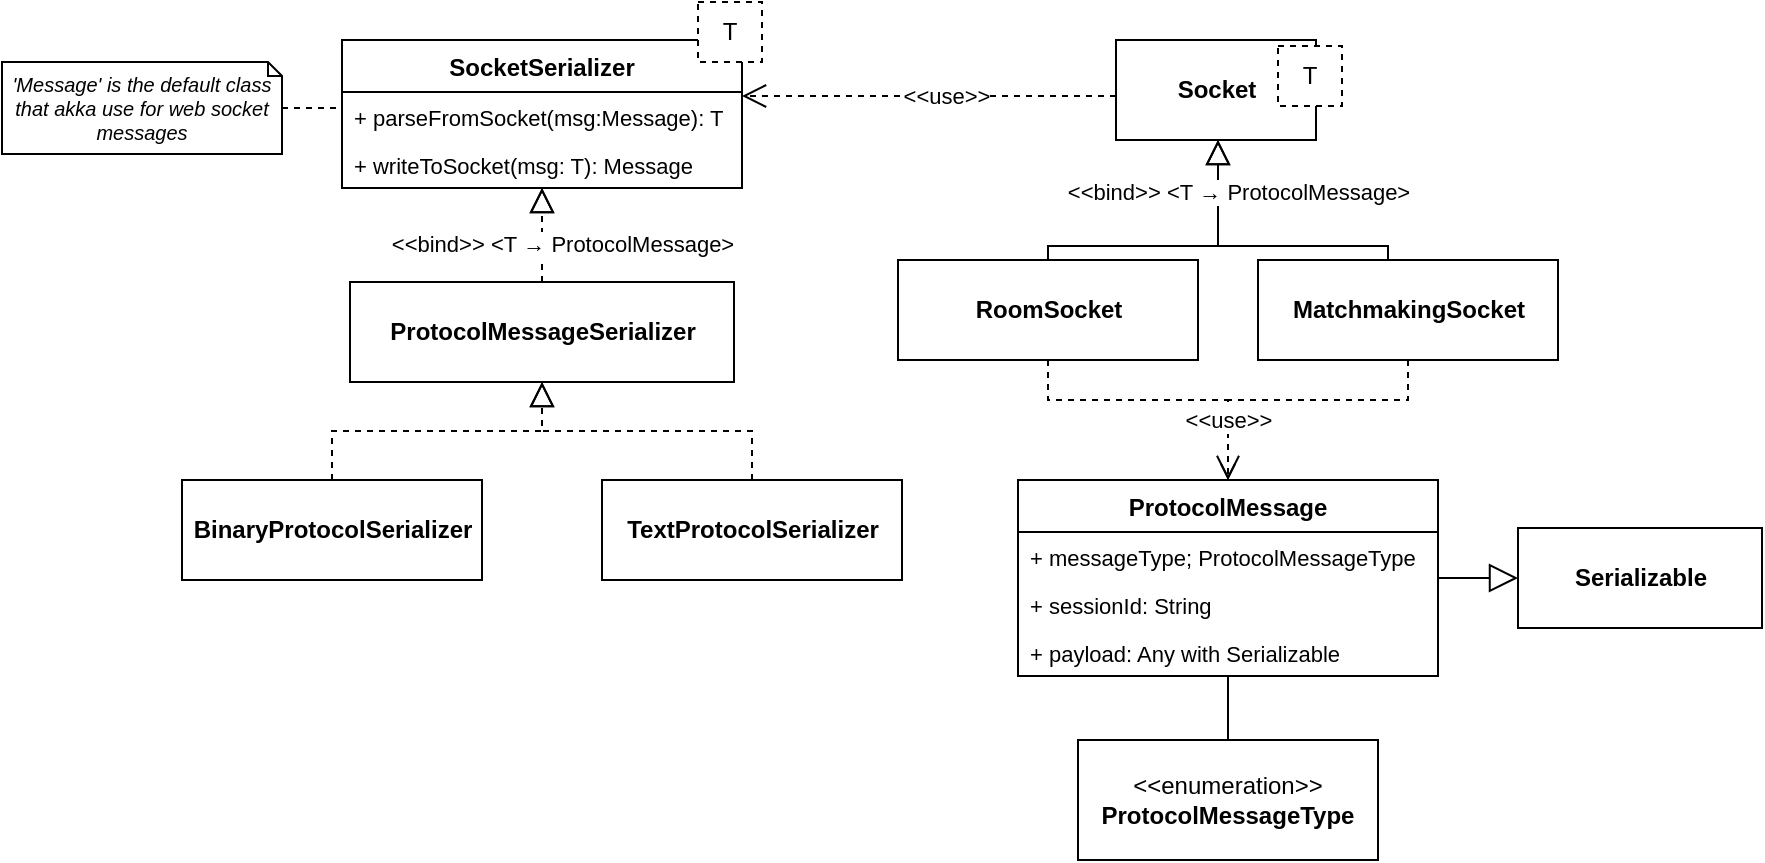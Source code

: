 <mxfile version="12.9.14" type="device"><diagram id="J6R34soOYHsx-g8DQk6V" name="Page-1"><mxGraphModel dx="2067" dy="689" grid="1" gridSize="10" guides="1" tooltips="1" connect="1" arrows="1" fold="1" page="1" pageScale="1" pageWidth="827" pageHeight="1169" math="0" shadow="0"><root><mxCell id="0"/><mxCell id="1" parent="0"/><mxCell id="grBcuVMxaUL_AUFp1VZL-1" style="edgeStyle=orthogonalEdgeStyle;rounded=0;orthogonalLoop=1;jettySize=auto;html=1;fontSize=11;endArrow=block;endFill=0;dashed=1;endSize=10;" parent="1" source="grBcuVMxaUL_AUFp1VZL-12" target="grBcuVMxaUL_AUFp1VZL-3" edge="1"><mxGeometry relative="1" as="geometry"/></mxCell><mxCell id="grBcuVMxaUL_AUFp1VZL-2" value="&lt;b&gt;BinaryProtocolSerializer&lt;/b&gt;" style="html=1;" parent="1" vertex="1"><mxGeometry x="80" y="370" width="150" height="50" as="geometry"/></mxCell><mxCell id="grBcuVMxaUL_AUFp1VZL-6" style="edgeStyle=orthogonalEdgeStyle;rounded=0;orthogonalLoop=1;jettySize=auto;html=1;dashed=1;startSize=6;endArrow=block;endFill=0;endSize=10;" parent="1" source="grBcuVMxaUL_AUFp1VZL-12" target="grBcuVMxaUL_AUFp1VZL-3" edge="1"><mxGeometry relative="1" as="geometry"/></mxCell><mxCell id="grBcuVMxaUL_AUFp1VZL-7" value="&amp;lt;&amp;lt;bind&amp;gt;&amp;gt; &amp;lt;T&amp;nbsp;→ ProtocolMessage&amp;gt;" style="edgeLabel;html=1;align=center;verticalAlign=middle;resizable=0;points=[];" parent="grBcuVMxaUL_AUFp1VZL-6" vertex="1" connectable="0"><mxGeometry x="-0.58" y="4" relative="1" as="geometry"><mxPoint x="14" y="-9" as="offset"/></mxGeometry></mxCell><mxCell id="grBcuVMxaUL_AUFp1VZL-8" style="edgeStyle=orthogonalEdgeStyle;rounded=0;orthogonalLoop=1;jettySize=auto;html=1;dashed=1;startSize=6;endArrow=block;endFill=0;endSize=10;" parent="1" source="grBcuVMxaUL_AUFp1VZL-9" target="grBcuVMxaUL_AUFp1VZL-12" edge="1"><mxGeometry relative="1" as="geometry"/></mxCell><mxCell id="grBcuVMxaUL_AUFp1VZL-9" value="&lt;b&gt;TextProtocolSerializer&lt;/b&gt;" style="html=1;" parent="1" vertex="1"><mxGeometry x="290" y="370" width="150" height="50" as="geometry"/></mxCell><mxCell id="grBcuVMxaUL_AUFp1VZL-10" value="&lt;span style=&quot;font-family: monospace ; font-size: 0px&quot;&gt;%3CmxGraphModel%3E%3Croot%3E%3CmxCell%20id%3D%220%22%2F%3E%3CmxCell%20id%3D%221%22%20parent%3D%220%22%2F%3E%3CmxCell%20id%3D%222%22%20value%3D%22%2B%20sessionId%3A%20String%22%20style%3D%22text%3BstrokeColor%3Dnone%3BfillColor%3Dnone%3Balign%3Dleft%3BverticalAlign%3Dtop%3BspacingLeft%3D4%3BspacingRight%3D4%3Boverflow%3Dhidden%3Brotatable%3D0%3Bpoints%3D%5B%5B0%2C0.5%5D%2C%5B1%2C0.5%5D%5D%3BportConstraint%3Deastwest%3BfontSize%3D11%3B%22%20vertex%3D%221%22%20parent%3D%221%22%3E%3CmxGeometry%20x%3D%22460%22%20y%3D%22220%22%20width%3D%22220%22%20height%3D%2224%22%20as%3D%22geometry%22%2F%3E%3C%2FmxCell%3E%3C%2Froot%3E%3C%2FmxGraphModel%3E&lt;/span&gt;" style="text;html=1;align=center;verticalAlign=middle;resizable=0;points=[];autosize=1;" parent="1" vertex="1"><mxGeometry x="547" y="453" width="20" height="20" as="geometry"/></mxCell><mxCell id="grBcuVMxaUL_AUFp1VZL-12" value="&lt;b&gt;ProtocolMessageSerializer&lt;/b&gt;" style="html=1;" parent="1" vertex="1"><mxGeometry x="164" y="271" width="192" height="50" as="geometry"/></mxCell><mxCell id="grBcuVMxaUL_AUFp1VZL-13" style="edgeStyle=orthogonalEdgeStyle;rounded=0;orthogonalLoop=1;jettySize=auto;html=1;fontSize=11;endArrow=block;endFill=0;dashed=1;endSize=10;" parent="1" source="grBcuVMxaUL_AUFp1VZL-2" target="grBcuVMxaUL_AUFp1VZL-12" edge="1"><mxGeometry relative="1" as="geometry"><mxPoint x="155" y="370" as="sourcePoint"/><mxPoint x="260" y="224" as="targetPoint"/></mxGeometry></mxCell><mxCell id="grBcuVMxaUL_AUFp1VZL-14" style="edgeStyle=orthogonalEdgeStyle;rounded=0;orthogonalLoop=1;jettySize=auto;html=1;startArrow=none;startFill=0;endArrow=block;endFill=0;endSize=12;strokeColor=#000000;" parent="1" source="grBcuVMxaUL_AUFp1VZL-19" target="grBcuVMxaUL_AUFp1VZL-17" edge="1"><mxGeometry relative="1" as="geometry"/></mxCell><mxCell id="grBcuVMxaUL_AUFp1VZL-17" value="&lt;b&gt;Serializable&lt;/b&gt;" style="html=1;" parent="1" vertex="1"><mxGeometry x="748" y="394" width="122" height="50" as="geometry"/></mxCell><mxCell id="grBcuVMxaUL_AUFp1VZL-18" value="&lt;span style=&quot;font-weight: normal&quot;&gt;&amp;lt;&amp;lt;enumeration&amp;gt;&amp;gt;&lt;br&gt;&lt;/span&gt;ProtocolMessageType" style="rounded=0;whiteSpace=wrap;html=1;fontStyle=1" parent="1" vertex="1"><mxGeometry x="528" y="500" width="150" height="60" as="geometry"/></mxCell><mxCell id="grBcuVMxaUL_AUFp1VZL-24" style="edgeStyle=orthogonalEdgeStyle;rounded=0;orthogonalLoop=1;jettySize=auto;html=1;endArrow=none;endFill=0;dashed=1;" parent="1" source="grBcuVMxaUL_AUFp1VZL-23" target="grBcuVMxaUL_AUFp1VZL-3" edge="1"><mxGeometry relative="1" as="geometry"><Array as="points"><mxPoint x="120" y="187"/></Array></mxGeometry></mxCell><mxCell id="grBcuVMxaUL_AUFp1VZL-23" value="'Message' is the default class that akka use for web socket messages" style="shape=note;size=7;whiteSpace=wrap;html=1;fontStyle=2;fontSize=10;" parent="1" vertex="1"><mxGeometry x="-10" y="161" width="140" height="46" as="geometry"/></mxCell><mxCell id="E_SgvtTyOtaiiFgX7U3_-32" style="edgeStyle=orthogonalEdgeStyle;rounded=0;orthogonalLoop=1;jettySize=auto;html=1;dashed=1;endArrow=open;endFill=0;" edge="1" parent="1" source="E_SgvtTyOtaiiFgX7U3_-1" target="grBcuVMxaUL_AUFp1VZL-19"><mxGeometry relative="1" as="geometry"><Array as="points"><mxPoint x="513" y="330"/><mxPoint x="603" y="330"/></Array></mxGeometry></mxCell><mxCell id="E_SgvtTyOtaiiFgX7U3_-1" value="&lt;b&gt;RoomSocket&lt;/b&gt;" style="html=1;" vertex="1" parent="1"><mxGeometry x="438" y="260" width="150" height="50" as="geometry"/></mxCell><mxCell id="E_SgvtTyOtaiiFgX7U3_-2" style="edgeStyle=orthogonalEdgeStyle;rounded=0;orthogonalLoop=1;jettySize=auto;html=1;startSize=6;endArrow=block;endFill=0;endSize=10;" edge="1" parent="1" source="E_SgvtTyOtaiiFgX7U3_-3" target="E_SgvtTyOtaiiFgX7U3_-4"><mxGeometry relative="1" as="geometry"><Array as="points"><mxPoint x="683" y="253"/><mxPoint x="598" y="253"/></Array></mxGeometry></mxCell><mxCell id="E_SgvtTyOtaiiFgX7U3_-23" value="&lt;span style=&quot;font-family: monospace ; font-size: 0px&quot;&gt;%3CmxGraphModel%3E%3Croot%3E%3CmxCell%20id%3D%220%22%2F%3E%3CmxCell%20id%3D%221%22%20parent%3D%220%22%2F%3E%3CmxCell%20id%3D%222%22%20value%3D%22%26amp%3Blt%3B%26amp%3Blt%3Bbind%26amp%3Bgt%3B%26amp%3Bgt%3B%20%26amp%3Blt%3BT%26amp%3Bnbsp%3B%E2%86%92%20ProtocolMessage%26amp%3Bgt%3B%22%20style%3D%22edgeLabel%3Bhtml%3D1%3Balign%3Dcenter%3BverticalAlign%3Dmiddle%3Bresizable%3D0%3Bpoints%3D%5B%5D%3B%22%20vertex%3D%221%22%20connectable%3D%220%22%20parent%3D%221%22%3E%3CmxGeometry%20x%3D%22590%22%20y%3D%22490%22%20as%3D%22geometry%22%3E%3CmxPoint%20x%3D%22-29%22%20y%3D%22-59%22%20as%3D%22offset%22%2F%3E%3C%2FmxGeometry%3E%3C%2FmxCell%3E%3C%2Froot%3E%3C%2FmxGraphModel%3E&lt;/span&gt;" style="edgeLabel;html=1;align=center;verticalAlign=middle;resizable=0;points=[];" vertex="1" connectable="0" parent="E_SgvtTyOtaiiFgX7U3_-2"><mxGeometry x="0.287" y="-3" relative="1" as="geometry"><mxPoint as="offset"/></mxGeometry></mxCell><mxCell id="E_SgvtTyOtaiiFgX7U3_-33" style="edgeStyle=orthogonalEdgeStyle;rounded=0;orthogonalLoop=1;jettySize=auto;html=1;entryX=0.5;entryY=0;entryDx=0;entryDy=0;dashed=1;endArrow=open;endFill=0;endSize=10;" edge="1" parent="1" source="E_SgvtTyOtaiiFgX7U3_-3" target="grBcuVMxaUL_AUFp1VZL-19"><mxGeometry relative="1" as="geometry"><Array as="points"><mxPoint x="693" y="330"/><mxPoint x="603" y="330"/></Array></mxGeometry></mxCell><mxCell id="E_SgvtTyOtaiiFgX7U3_-34" value="&amp;lt;&amp;lt;use&amp;gt;&amp;gt;" style="edgeLabel;html=1;align=center;verticalAlign=middle;resizable=0;points=[];" vertex="1" connectable="0" parent="E_SgvtTyOtaiiFgX7U3_-33"><mxGeometry x="-0.643" y="-2" relative="1" as="geometry"><mxPoint x="-83.14" y="12" as="offset"/></mxGeometry></mxCell><mxCell id="E_SgvtTyOtaiiFgX7U3_-3" value="&lt;b&gt;MatchmakingSocket&lt;/b&gt;" style="html=1;" vertex="1" parent="1"><mxGeometry x="618" y="260" width="150" height="50" as="geometry"/></mxCell><mxCell id="E_SgvtTyOtaiiFgX7U3_-30" style="edgeStyle=orthogonalEdgeStyle;rounded=0;orthogonalLoop=1;jettySize=auto;html=1;endArrow=open;endFill=0;dashed=1;endSize=10;" edge="1" parent="1" source="E_SgvtTyOtaiiFgX7U3_-4" target="grBcuVMxaUL_AUFp1VZL-3"><mxGeometry relative="1" as="geometry"><Array as="points"><mxPoint x="400" y="178"/><mxPoint x="400" y="178"/></Array></mxGeometry></mxCell><mxCell id="E_SgvtTyOtaiiFgX7U3_-31" value="&amp;lt;&amp;lt;use&amp;gt;&amp;gt;" style="edgeLabel;html=1;align=center;verticalAlign=middle;resizable=0;points=[];" vertex="1" connectable="0" parent="E_SgvtTyOtaiiFgX7U3_-30"><mxGeometry x="-0.091" relative="1" as="geometry"><mxPoint as="offset"/></mxGeometry></mxCell><mxCell id="E_SgvtTyOtaiiFgX7U3_-4" value="&lt;b&gt;Socket&lt;/b&gt;" style="html=1;" vertex="1" parent="1"><mxGeometry x="547" y="150" width="100" height="50" as="geometry"/></mxCell><mxCell id="E_SgvtTyOtaiiFgX7U3_-5" style="edgeStyle=orthogonalEdgeStyle;rounded=0;orthogonalLoop=1;jettySize=auto;html=1;fontSize=11;endArrow=block;endFill=0;endSize=10;" edge="1" parent="1" source="E_SgvtTyOtaiiFgX7U3_-1" target="E_SgvtTyOtaiiFgX7U3_-4"><mxGeometry relative="1" as="geometry"><mxPoint x="513" y="477" as="sourcePoint"/><mxPoint x="618" y="331" as="targetPoint"/><Array as="points"><mxPoint x="513" y="253"/><mxPoint x="598" y="253"/></Array></mxGeometry></mxCell><mxCell id="E_SgvtTyOtaiiFgX7U3_-7" value="&lt;span style=&quot;font-family: monospace ; font-size: 0px&quot;&gt;%3CmxGraphModel%3E%3Croot%3E%3CmxCell%20id%3D%220%22%2F%3E%3CmxCell%20id%3D%221%22%20parent%3D%220%22%2F%3E%3CmxCell%20id%3D%222%22%20value%3D%22%26amp%3Blt%3B%26amp%3Blt%3Bbind%26amp%3Bgt%3B%26amp%3Bgt%3B%20%26amp%3Blt%3BT%26amp%3Bnbsp%3B%E2%86%92%20ProtocolMessage%26amp%3Bgt%3B%22%20style%3D%22edgeLabel%3Bhtml%3D1%3Balign%3Dcenter%3BverticalAlign%3Dmiddle%3Bresizable%3D0%3Bpoints%3D%5B%5D%3B%22%20vertex%3D%221%22%20connectable%3D%220%22%20parent%3D%221%22%3E%3CmxGeometry%20x%3D%22300%22%20y%3D%22250%22%20as%3D%22geometry%22%3E%3CmxPoint%20x%3D%2214%22%20y%3D%22-11%22%20as%3D%22offset%22%2F%3E%3C%2FmxGeometry%3E%3C%2FmxCell%3E%3C%2Froot%3E%3C%2FmxGraphModel%3E&lt;/span&gt;" style="edgeLabel;html=1;align=center;verticalAlign=middle;resizable=0;points=[];" vertex="1" connectable="0" parent="E_SgvtTyOtaiiFgX7U3_-5"><mxGeometry x="0.764" relative="1" as="geometry"><mxPoint as="offset"/></mxGeometry></mxCell><mxCell id="E_SgvtTyOtaiiFgX7U3_-8" value="&amp;lt;&amp;lt;bind&amp;gt;&amp;gt; &amp;lt;T&amp;nbsp;→ ProtocolMessage&amp;gt;" style="edgeLabel;html=1;align=center;verticalAlign=middle;resizable=0;points=[];" vertex="1" connectable="0" parent="E_SgvtTyOtaiiFgX7U3_-5"><mxGeometry x="0.757" y="1" relative="1" as="geometry"><mxPoint x="11" y="8.0" as="offset"/></mxGeometry></mxCell><mxCell id="E_SgvtTyOtaiiFgX7U3_-6" value="T" style="rounded=0;whiteSpace=wrap;html=1;fillColor=#ffffff;dashed=1;" vertex="1" parent="1"><mxGeometry x="628" y="153" width="32" height="30" as="geometry"/></mxCell><mxCell id="grBcuVMxaUL_AUFp1VZL-3" value="SocketSerializer&#10;" style="swimlane;fontStyle=1;align=center;verticalAlign=top;childLayout=stackLayout;horizontal=1;startSize=26;horizontalStack=0;resizeParent=1;resizeParentMax=0;resizeLast=0;collapsible=1;marginBottom=0;" parent="1" vertex="1"><mxGeometry x="160" y="150" width="200" height="74" as="geometry"/></mxCell><mxCell id="grBcuVMxaUL_AUFp1VZL-4" value="+ parseFromSocket(msg:Message): T&#10;" style="text;strokeColor=none;fillColor=none;align=left;verticalAlign=top;spacingLeft=4;spacingRight=4;overflow=hidden;rotatable=0;points=[[0,0.5],[1,0.5]];portConstraint=eastwest;fontSize=11;" parent="grBcuVMxaUL_AUFp1VZL-3" vertex="1"><mxGeometry y="26" width="200" height="24" as="geometry"/></mxCell><mxCell id="grBcuVMxaUL_AUFp1VZL-5" value="+ writeToSocket(msg: T): Message" style="text;strokeColor=none;fillColor=none;align=left;verticalAlign=top;spacingLeft=4;spacingRight=4;overflow=hidden;rotatable=0;points=[[0,0.5],[1,0.5]];portConstraint=eastwest;fontSize=11;" parent="grBcuVMxaUL_AUFp1VZL-3" vertex="1"><mxGeometry y="50" width="200" height="24" as="geometry"/></mxCell><mxCell id="grBcuVMxaUL_AUFp1VZL-11" value="T" style="rounded=0;whiteSpace=wrap;html=1;fillColor=#ffffff;dashed=1;" parent="1" vertex="1"><mxGeometry x="338" y="131" width="32" height="30" as="geometry"/></mxCell><mxCell id="E_SgvtTyOtaiiFgX7U3_-35" style="edgeStyle=orthogonalEdgeStyle;rounded=0;orthogonalLoop=1;jettySize=auto;html=1;endArrow=none;endFill=0;endSize=10;" edge="1" parent="1" source="grBcuVMxaUL_AUFp1VZL-19" target="grBcuVMxaUL_AUFp1VZL-18"><mxGeometry relative="1" as="geometry"/></mxCell><mxCell id="grBcuVMxaUL_AUFp1VZL-19" value="ProtocolMessage" style="swimlane;fontStyle=1;align=center;verticalAlign=top;childLayout=stackLayout;horizontal=1;startSize=26;horizontalStack=0;resizeParent=1;resizeParentMax=0;resizeLast=0;collapsible=1;marginBottom=0;" parent="1" vertex="1"><mxGeometry x="498" y="370" width="210" height="98" as="geometry"/></mxCell><mxCell id="grBcuVMxaUL_AUFp1VZL-20" value="+ messageType; ProtocolMessageType&#10;" style="text;strokeColor=none;fillColor=none;align=left;verticalAlign=top;spacingLeft=4;spacingRight=4;overflow=hidden;rotatable=0;points=[[0,0.5],[1,0.5]];portConstraint=eastwest;fontSize=11;" parent="grBcuVMxaUL_AUFp1VZL-19" vertex="1"><mxGeometry y="26" width="210" height="24" as="geometry"/></mxCell><mxCell id="grBcuVMxaUL_AUFp1VZL-21" value="+ sessionId: String" style="text;strokeColor=none;fillColor=none;align=left;verticalAlign=top;spacingLeft=4;spacingRight=4;overflow=hidden;rotatable=0;points=[[0,0.5],[1,0.5]];portConstraint=eastwest;fontSize=11;" parent="grBcuVMxaUL_AUFp1VZL-19" vertex="1"><mxGeometry y="50" width="210" height="24" as="geometry"/></mxCell><mxCell id="grBcuVMxaUL_AUFp1VZL-22" value="+ payload: Any with Serializable" style="text;strokeColor=none;fillColor=none;align=left;verticalAlign=top;spacingLeft=4;spacingRight=4;overflow=hidden;rotatable=0;points=[[0,0.5],[1,0.5]];portConstraint=eastwest;fontSize=11;" parent="grBcuVMxaUL_AUFp1VZL-19" vertex="1"><mxGeometry y="74" width="210" height="24" as="geometry"/></mxCell></root></mxGraphModel></diagram></mxfile>